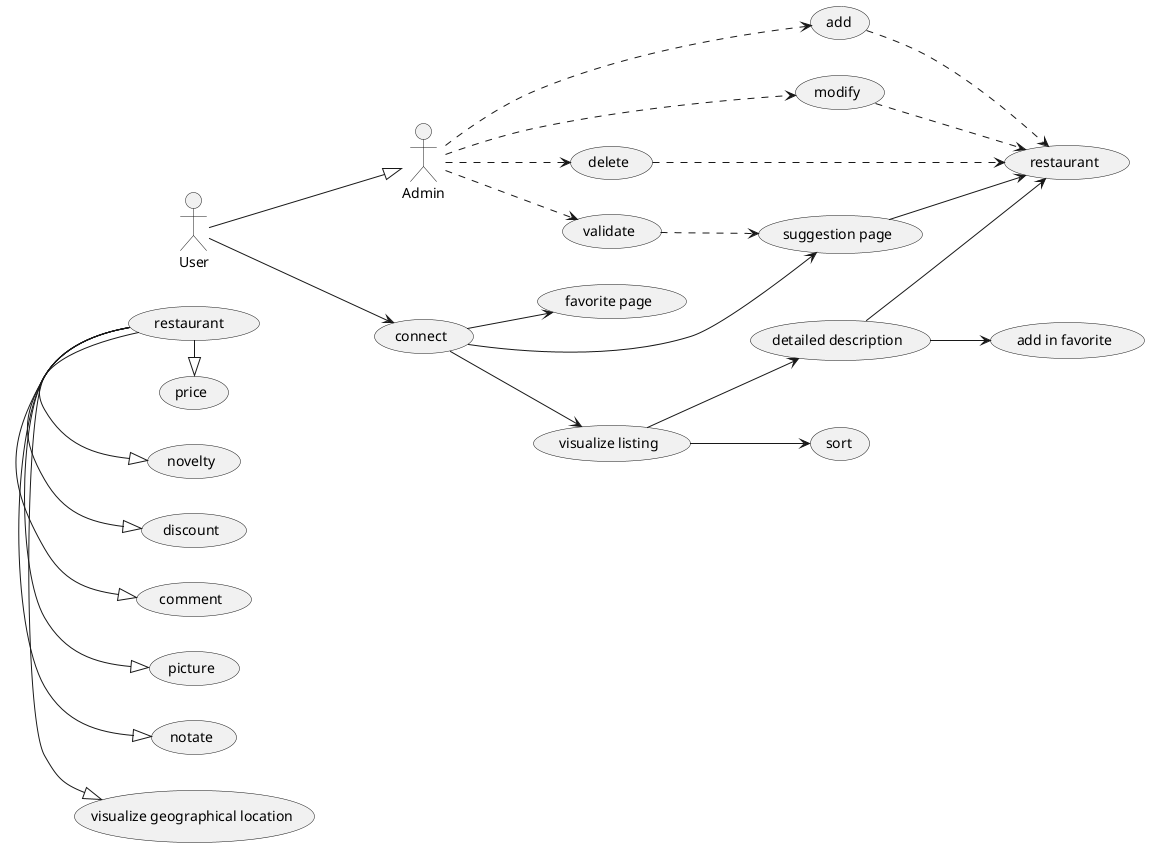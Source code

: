 @startuml phatAdvisor
left to right direction

:User: --|> :Admin:

:Admin: ..> (validate)
:Admin: ..> (add)
:Admin: ..> (modify)
:Admin: ..> (delete)

(add) ..> (restaurant)
(modify) ..> (restaurant)
(delete) ..> (restaurant)

:User: --> (connect) 

(validate) ..> (suggestion page)

(connect) --> (suggestion page)
(connect)  --> (visualize listing)
(connect) --> (favorite page) 


(visualize listing) --> (detailed description)
(visualize listing) --> (sort)



(detailed description) --> (restaurant)
(detailed description) --> (add in favorite)
(suggestion page) --> (restaurant)

(restaurant ) -|> (visualize geographical location)
(restaurant ) -|> (notate)
(restaurant ) -|> (picture)
(restaurant ) -|> (comment)
(restaurant ) -|> (discount)
(restaurant ) -|> (novelty)
(restaurant ) -|> (price)

@enduml